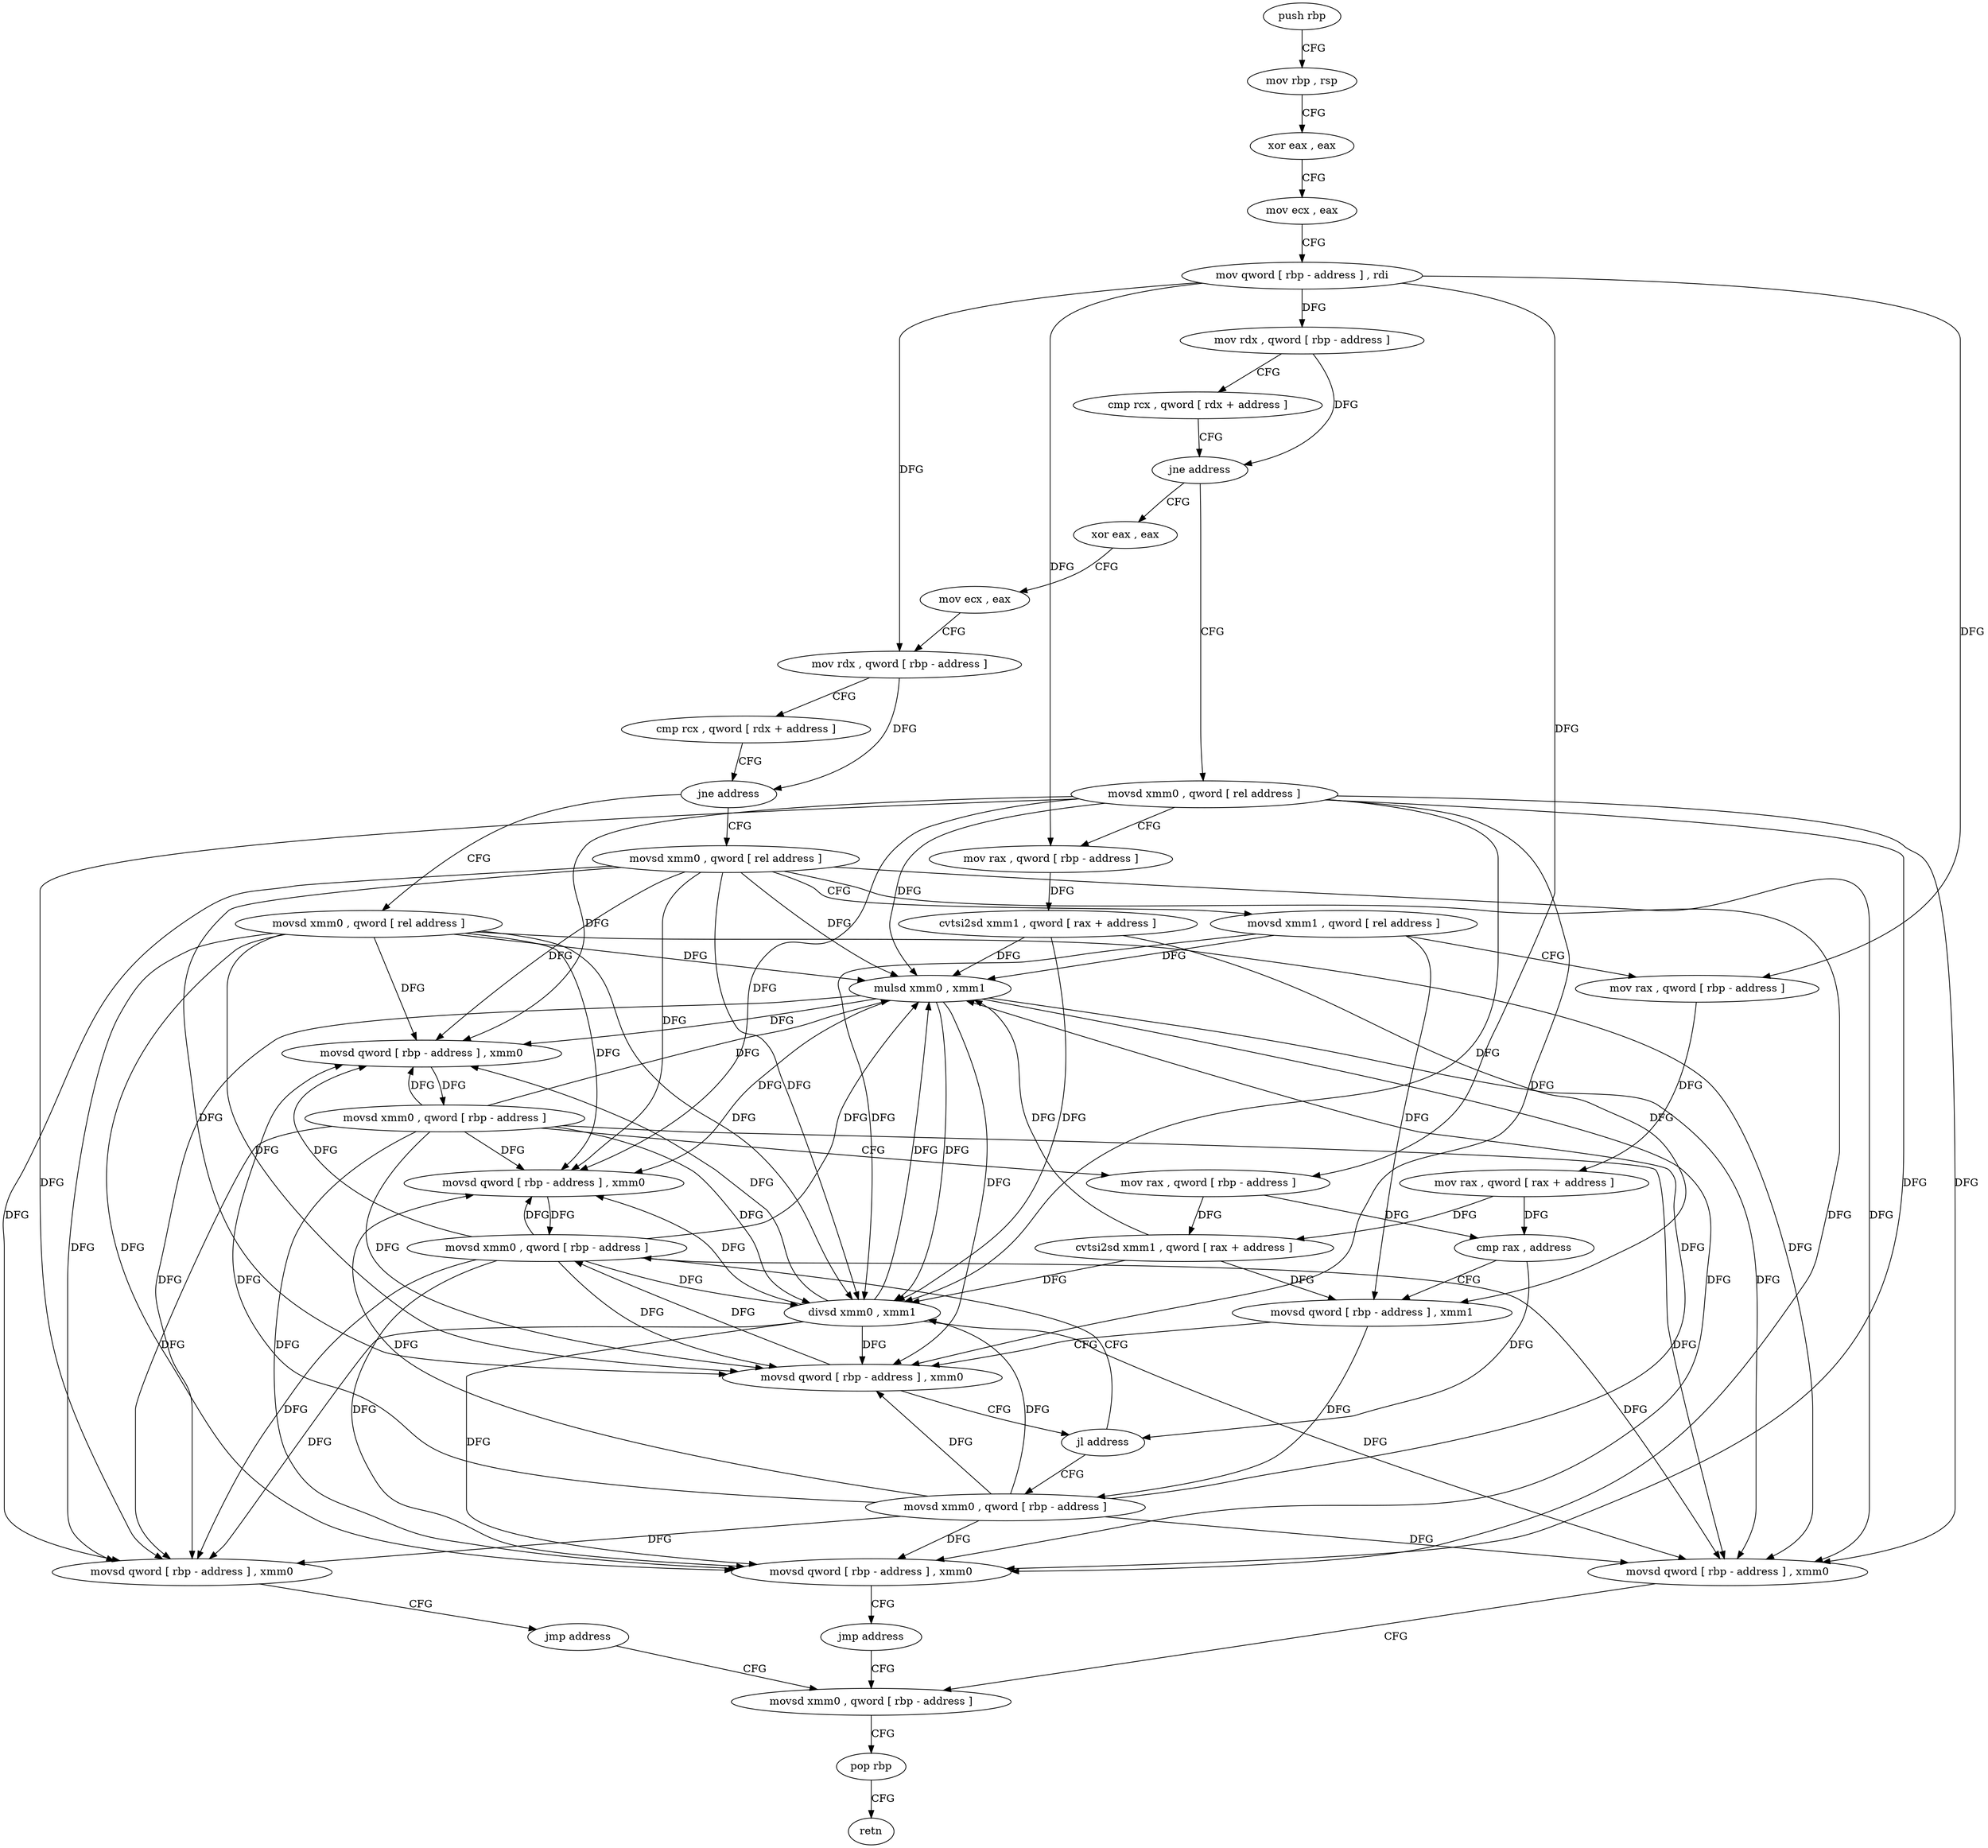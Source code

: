 digraph "func" {
"4262400" [label = "push rbp" ]
"4262401" [label = "mov rbp , rsp" ]
"4262404" [label = "xor eax , eax" ]
"4262406" [label = "mov ecx , eax" ]
"4262408" [label = "mov qword [ rbp - address ] , rdi" ]
"4262412" [label = "mov rdx , qword [ rbp - address ]" ]
"4262416" [label = "cmp rcx , qword [ rdx + address ]" ]
"4262420" [label = "jne address" ]
"4262531" [label = "movsd xmm0 , qword [ rel address ]" ]
"4262426" [label = "xor eax , eax" ]
"4262539" [label = "mov rax , qword [ rbp - address ]" ]
"4262543" [label = "cvtsi2sd xmm1 , qword [ rax + address ]" ]
"4262549" [label = "mulsd xmm0 , xmm1" ]
"4262553" [label = "movsd qword [ rbp - address ] , xmm0" ]
"4262558" [label = "movsd xmm0 , qword [ rbp - address ]" ]
"4262563" [label = "mov rax , qword [ rbp - address ]" ]
"4262567" [label = "cvtsi2sd xmm1 , qword [ rax + address ]" ]
"4262573" [label = "divsd xmm0 , xmm1" ]
"4262577" [label = "movsd qword [ rbp - address ] , xmm0" ]
"4262582" [label = "movsd xmm0 , qword [ rbp - address ]" ]
"4262428" [label = "mov ecx , eax" ]
"4262430" [label = "mov rdx , qword [ rbp - address ]" ]
"4262434" [label = "cmp rcx , qword [ rdx + address ]" ]
"4262438" [label = "jne address" ]
"4262462" [label = "movsd xmm0 , qword [ rel address ]" ]
"4262444" [label = "movsd xmm0 , qword [ rel address ]" ]
"4262470" [label = "movsd xmm1 , qword [ rel address ]" ]
"4262478" [label = "mov rax , qword [ rbp - address ]" ]
"4262482" [label = "mov rax , qword [ rax + address ]" ]
"4262486" [label = "cmp rax , address" ]
"4262490" [label = "movsd qword [ rbp - address ] , xmm1" ]
"4262495" [label = "movsd qword [ rbp - address ] , xmm0" ]
"4262500" [label = "jl address" ]
"4262516" [label = "movsd xmm0 , qword [ rbp - address ]" ]
"4262506" [label = "movsd xmm0 , qword [ rbp - address ]" ]
"4262452" [label = "movsd qword [ rbp - address ] , xmm0" ]
"4262457" [label = "jmp address" ]
"4262521" [label = "movsd qword [ rbp - address ] , xmm0" ]
"4262526" [label = "jmp address" ]
"4262511" [label = "movsd qword [ rbp - address ] , xmm0" ]
"4262587" [label = "pop rbp" ]
"4262588" [label = "retn" ]
"4262400" -> "4262401" [ label = "CFG" ]
"4262401" -> "4262404" [ label = "CFG" ]
"4262404" -> "4262406" [ label = "CFG" ]
"4262406" -> "4262408" [ label = "CFG" ]
"4262408" -> "4262412" [ label = "DFG" ]
"4262408" -> "4262539" [ label = "DFG" ]
"4262408" -> "4262563" [ label = "DFG" ]
"4262408" -> "4262430" [ label = "DFG" ]
"4262408" -> "4262478" [ label = "DFG" ]
"4262412" -> "4262416" [ label = "CFG" ]
"4262412" -> "4262420" [ label = "DFG" ]
"4262416" -> "4262420" [ label = "CFG" ]
"4262420" -> "4262531" [ label = "CFG" ]
"4262420" -> "4262426" [ label = "CFG" ]
"4262531" -> "4262539" [ label = "CFG" ]
"4262531" -> "4262549" [ label = "DFG" ]
"4262531" -> "4262553" [ label = "DFG" ]
"4262531" -> "4262573" [ label = "DFG" ]
"4262531" -> "4262577" [ label = "DFG" ]
"4262531" -> "4262495" [ label = "DFG" ]
"4262531" -> "4262452" [ label = "DFG" ]
"4262531" -> "4262521" [ label = "DFG" ]
"4262531" -> "4262511" [ label = "DFG" ]
"4262426" -> "4262428" [ label = "CFG" ]
"4262539" -> "4262543" [ label = "DFG" ]
"4262543" -> "4262549" [ label = "DFG" ]
"4262543" -> "4262573" [ label = "DFG" ]
"4262543" -> "4262490" [ label = "DFG" ]
"4262549" -> "4262553" [ label = "DFG" ]
"4262549" -> "4262573" [ label = "DFG" ]
"4262549" -> "4262577" [ label = "DFG" ]
"4262549" -> "4262495" [ label = "DFG" ]
"4262549" -> "4262452" [ label = "DFG" ]
"4262549" -> "4262521" [ label = "DFG" ]
"4262549" -> "4262511" [ label = "DFG" ]
"4262553" -> "4262558" [ label = "DFG" ]
"4262558" -> "4262563" [ label = "CFG" ]
"4262558" -> "4262553" [ label = "DFG" ]
"4262558" -> "4262549" [ label = "DFG" ]
"4262558" -> "4262573" [ label = "DFG" ]
"4262558" -> "4262577" [ label = "DFG" ]
"4262558" -> "4262495" [ label = "DFG" ]
"4262558" -> "4262452" [ label = "DFG" ]
"4262558" -> "4262521" [ label = "DFG" ]
"4262558" -> "4262511" [ label = "DFG" ]
"4262563" -> "4262567" [ label = "DFG" ]
"4262563" -> "4262486" [ label = "DFG" ]
"4262567" -> "4262573" [ label = "DFG" ]
"4262567" -> "4262549" [ label = "DFG" ]
"4262567" -> "4262490" [ label = "DFG" ]
"4262573" -> "4262577" [ label = "DFG" ]
"4262573" -> "4262553" [ label = "DFG" ]
"4262573" -> "4262549" [ label = "DFG" ]
"4262573" -> "4262495" [ label = "DFG" ]
"4262573" -> "4262452" [ label = "DFG" ]
"4262573" -> "4262521" [ label = "DFG" ]
"4262573" -> "4262511" [ label = "DFG" ]
"4262577" -> "4262582" [ label = "CFG" ]
"4262582" -> "4262587" [ label = "CFG" ]
"4262428" -> "4262430" [ label = "CFG" ]
"4262430" -> "4262434" [ label = "CFG" ]
"4262430" -> "4262438" [ label = "DFG" ]
"4262434" -> "4262438" [ label = "CFG" ]
"4262438" -> "4262462" [ label = "CFG" ]
"4262438" -> "4262444" [ label = "CFG" ]
"4262462" -> "4262470" [ label = "CFG" ]
"4262462" -> "4262553" [ label = "DFG" ]
"4262462" -> "4262577" [ label = "DFG" ]
"4262462" -> "4262549" [ label = "DFG" ]
"4262462" -> "4262573" [ label = "DFG" ]
"4262462" -> "4262495" [ label = "DFG" ]
"4262462" -> "4262452" [ label = "DFG" ]
"4262462" -> "4262521" [ label = "DFG" ]
"4262462" -> "4262511" [ label = "DFG" ]
"4262444" -> "4262452" [ label = "DFG" ]
"4262444" -> "4262553" [ label = "DFG" ]
"4262444" -> "4262577" [ label = "DFG" ]
"4262444" -> "4262495" [ label = "DFG" ]
"4262444" -> "4262549" [ label = "DFG" ]
"4262444" -> "4262573" [ label = "DFG" ]
"4262444" -> "4262521" [ label = "DFG" ]
"4262444" -> "4262511" [ label = "DFG" ]
"4262470" -> "4262478" [ label = "CFG" ]
"4262470" -> "4262549" [ label = "DFG" ]
"4262470" -> "4262573" [ label = "DFG" ]
"4262470" -> "4262490" [ label = "DFG" ]
"4262478" -> "4262482" [ label = "DFG" ]
"4262482" -> "4262486" [ label = "DFG" ]
"4262482" -> "4262567" [ label = "DFG" ]
"4262486" -> "4262490" [ label = "CFG" ]
"4262486" -> "4262500" [ label = "DFG" ]
"4262490" -> "4262495" [ label = "CFG" ]
"4262490" -> "4262506" [ label = "DFG" ]
"4262495" -> "4262500" [ label = "CFG" ]
"4262495" -> "4262516" [ label = "DFG" ]
"4262500" -> "4262516" [ label = "CFG" ]
"4262500" -> "4262506" [ label = "CFG" ]
"4262516" -> "4262521" [ label = "DFG" ]
"4262516" -> "4262553" [ label = "DFG" ]
"4262516" -> "4262577" [ label = "DFG" ]
"4262516" -> "4262495" [ label = "DFG" ]
"4262516" -> "4262452" [ label = "DFG" ]
"4262516" -> "4262549" [ label = "DFG" ]
"4262516" -> "4262573" [ label = "DFG" ]
"4262516" -> "4262511" [ label = "DFG" ]
"4262506" -> "4262511" [ label = "DFG" ]
"4262506" -> "4262553" [ label = "DFG" ]
"4262506" -> "4262577" [ label = "DFG" ]
"4262506" -> "4262495" [ label = "DFG" ]
"4262506" -> "4262452" [ label = "DFG" ]
"4262506" -> "4262521" [ label = "DFG" ]
"4262506" -> "4262549" [ label = "DFG" ]
"4262506" -> "4262573" [ label = "DFG" ]
"4262452" -> "4262457" [ label = "CFG" ]
"4262457" -> "4262582" [ label = "CFG" ]
"4262521" -> "4262526" [ label = "CFG" ]
"4262526" -> "4262582" [ label = "CFG" ]
"4262511" -> "4262516" [ label = "DFG" ]
"4262587" -> "4262588" [ label = "CFG" ]
}
